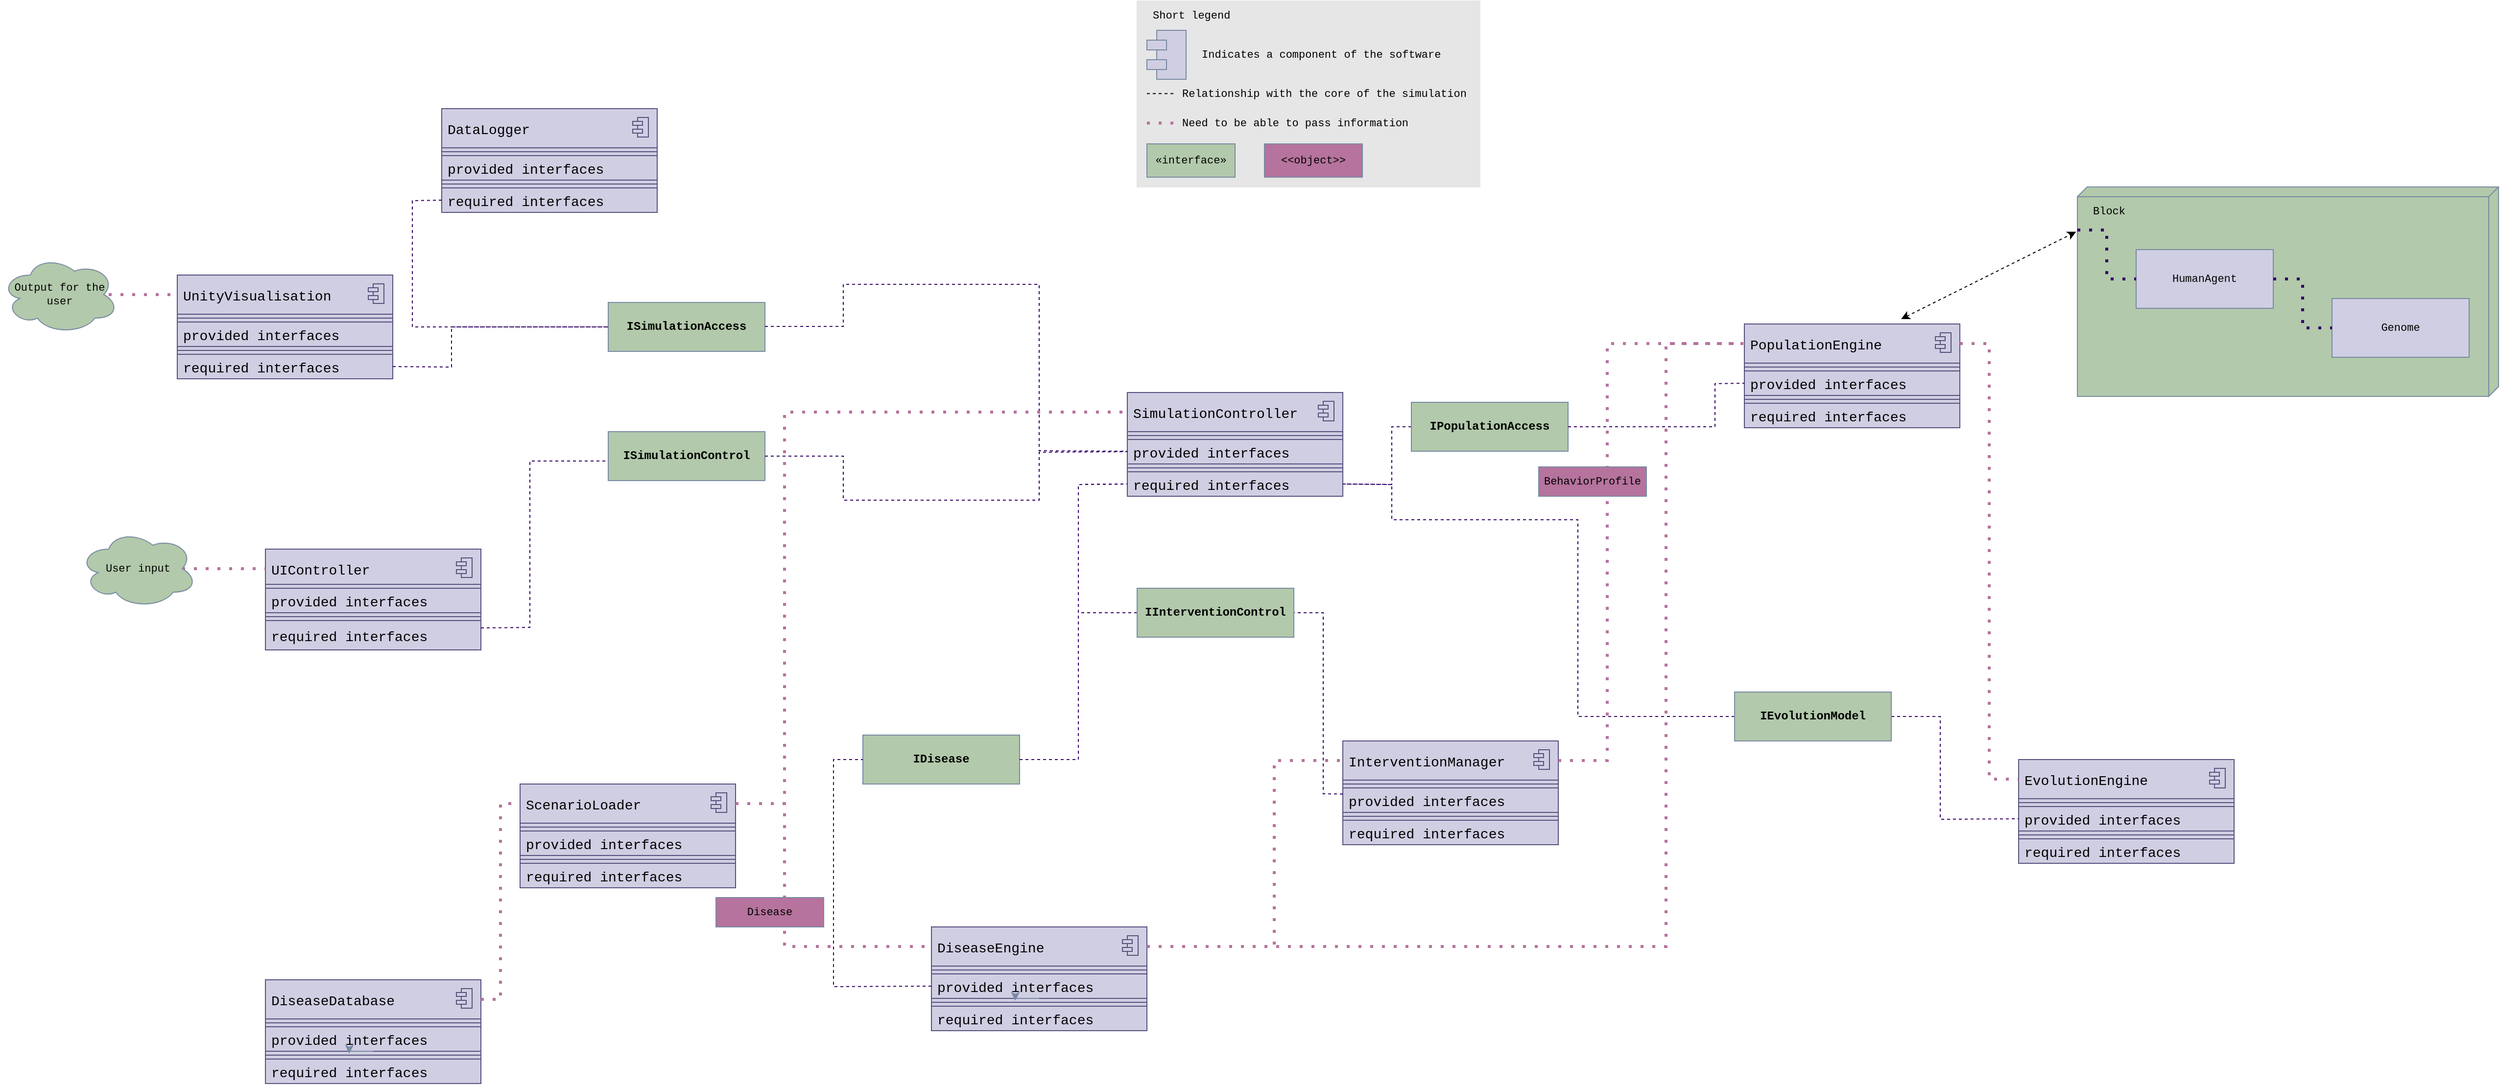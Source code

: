 <mxfile version="26.1.2">
  <diagram name="Page-1" id="GoLNNhoR9JQIdwmi2k9M">
    <mxGraphModel dx="3082" dy="2092" grid="1" gridSize="10" guides="1" tooltips="1" connect="1" arrows="1" fold="1" page="1" pageScale="1" pageWidth="1100" pageHeight="850" background="#FFFFFF" math="0" shadow="0">
      <root>
        <mxCell id="0" />
        <mxCell id="1" parent="0" />
        <mxCell id="596ySrerEDE0G81WWoC6-1" value="" style="fontStyle=1;align=left;verticalAlign=middle;childLayout=stackLayout;horizontal=1;horizontalStack=0;resizeParent=1;resizeParentMax=0;resizeLast=0;marginBottom=0;strokeColor=#56517e;fillColor=#D0CEE2;labelBackgroundColor=none;fontFamily=Courier New;fontSize=14;labelBorderColor=none;textShadow=0;shadow=0;resizeWidth=1;resizeHeight=1;fontColor=#000000;" vertex="1" parent="1">
          <mxGeometry x="-310" y="596" width="220" height="106" as="geometry" />
        </mxCell>
        <mxCell id="596ySrerEDE0G81WWoC6-2" value="DiseaseEngine" style="align=left;spacingLeft=4;verticalAlign=middle;strokeColor=#56517e;fillColor=#D0CEE2;labelBackgroundColor=none;fontFamily=Courier New;fontSize=14;labelBorderColor=none;textShadow=0;shadow=0;resizeWidth=1;resizeHeight=1;fontColor=#000000;" vertex="1" parent="596ySrerEDE0G81WWoC6-1">
          <mxGeometry width="220" height="40" as="geometry" />
        </mxCell>
        <mxCell id="596ySrerEDE0G81WWoC6-3" value="" style="shape=module;jettyWidth=10;jettyHeight=4;strokeColor=#56517e;fillColor=#D0CEE2;labelBackgroundColor=none;fontFamily=Courier New;fontSize=14;verticalAlign=middle;align=left;labelBorderColor=none;textShadow=0;shadow=0;resizeWidth=1;resizeHeight=1;fontColor=#000000;" vertex="1" parent="596ySrerEDE0G81WWoC6-2">
          <mxGeometry x="1" width="16" height="20" relative="1" as="geometry">
            <mxPoint x="-25" y="9" as="offset" />
          </mxGeometry>
        </mxCell>
        <mxCell id="596ySrerEDE0G81WWoC6-4" value="" style="line;strokeWidth=1;fillColor=#D0CEE2;align=left;verticalAlign=middle;spacingTop=-1;spacingLeft=3;spacingRight=3;rotatable=0;labelPosition=right;points=[];portConstraint=eastwest;strokeColor=#56517e;labelBackgroundColor=none;fontFamily=Courier New;fontSize=14;labelBorderColor=none;textShadow=0;shadow=0;resizeWidth=1;resizeHeight=1;fontColor=#000000;" vertex="1" parent="596ySrerEDE0G81WWoC6-1">
          <mxGeometry y="40" width="220" height="8" as="geometry" />
        </mxCell>
        <mxCell id="596ySrerEDE0G81WWoC6-5" value="provided interfaces" style="align=left;spacingLeft=4;verticalAlign=middle;strokeColor=#56517e;fillColor=#D0CEE2;labelBackgroundColor=none;fontFamily=Courier New;fontSize=14;labelBorderColor=none;textShadow=0;shadow=0;resizeWidth=1;resizeHeight=1;fontColor=#000000;" vertex="1" parent="596ySrerEDE0G81WWoC6-1">
          <mxGeometry y="48" width="220" height="25" as="geometry" />
        </mxCell>
        <mxCell id="596ySrerEDE0G81WWoC6-7" value="" style="line;strokeWidth=1;fillColor=#D0CEE2;align=left;verticalAlign=middle;spacingTop=-1;spacingLeft=3;spacingRight=3;rotatable=0;labelPosition=right;points=[];portConstraint=eastwest;strokeColor=#56517e;labelBackgroundColor=none;fontFamily=Courier New;fontSize=14;labelBorderColor=none;textShadow=0;shadow=0;resizeWidth=1;resizeHeight=1;fontColor=#000000;" vertex="1" parent="596ySrerEDE0G81WWoC6-1">
          <mxGeometry y="73" width="220" height="8" as="geometry" />
        </mxCell>
        <mxCell id="596ySrerEDE0G81WWoC6-8" value="required interfaces" style="align=left;spacingLeft=4;verticalAlign=middle;strokeColor=#56517e;fillColor=#D0CEE2;labelBackgroundColor=none;fontFamily=Courier New;fontSize=14;labelBorderColor=none;textShadow=0;shadow=0;resizeWidth=1;resizeHeight=1;fontColor=#000000;" vertex="1" parent="596ySrerEDE0G81WWoC6-1">
          <mxGeometry y="81" width="220" height="25" as="geometry" />
        </mxCell>
        <mxCell id="596ySrerEDE0G81WWoC6-79" style="edgeStyle=orthogonalEdgeStyle;rounded=0;orthogonalLoop=1;jettySize=auto;html=1;exitX=0.5;exitY=1;exitDx=0;exitDy=0;entryX=0.389;entryY=1.096;entryDx=0;entryDy=0;entryPerimeter=0;strokeColor=#788AA3;fontColor=#000000;fillColor=#B2C9AB;fontFamily=Courier New;labelBackgroundColor=none;" edge="1" parent="596ySrerEDE0G81WWoC6-1" source="596ySrerEDE0G81WWoC6-5" target="596ySrerEDE0G81WWoC6-5">
          <mxGeometry relative="1" as="geometry" />
        </mxCell>
        <mxCell id="596ySrerEDE0G81WWoC6-10" value="" style="fontStyle=1;align=left;verticalAlign=middle;childLayout=stackLayout;horizontal=1;horizontalStack=0;resizeParent=1;resizeParentMax=0;resizeLast=0;marginBottom=0;strokeColor=#56517e;fillColor=#D0CEE2;labelBackgroundColor=none;fontFamily=Courier New;fontSize=14;labelBorderColor=none;textShadow=0;shadow=0;resizeWidth=1;resizeHeight=1;fontColor=#000000;" vertex="1" parent="1">
          <mxGeometry x="110" y="406" width="220" height="106" as="geometry" />
        </mxCell>
        <mxCell id="596ySrerEDE0G81WWoC6-11" value="InterventionManager" style="align=left;spacingLeft=4;verticalAlign=middle;strokeColor=#56517e;fillColor=#D0CEE2;labelBackgroundColor=none;fontFamily=Courier New;fontSize=14;labelBorderColor=none;textShadow=0;shadow=0;resizeWidth=1;resizeHeight=1;fontColor=#000000;" vertex="1" parent="596ySrerEDE0G81WWoC6-10">
          <mxGeometry width="220" height="40" as="geometry" />
        </mxCell>
        <mxCell id="596ySrerEDE0G81WWoC6-12" value="" style="shape=module;jettyWidth=10;jettyHeight=4;strokeColor=#56517e;fillColor=#D0CEE2;labelBackgroundColor=none;fontFamily=Courier New;fontSize=14;verticalAlign=middle;align=left;labelBorderColor=none;textShadow=0;shadow=0;resizeWidth=1;resizeHeight=1;fontColor=#000000;" vertex="1" parent="596ySrerEDE0G81WWoC6-11">
          <mxGeometry x="1" width="16" height="20" relative="1" as="geometry">
            <mxPoint x="-25" y="9" as="offset" />
          </mxGeometry>
        </mxCell>
        <mxCell id="596ySrerEDE0G81WWoC6-13" value="" style="line;strokeWidth=1;fillColor=#D0CEE2;align=left;verticalAlign=middle;spacingTop=-1;spacingLeft=3;spacingRight=3;rotatable=0;labelPosition=right;points=[];portConstraint=eastwest;strokeColor=#56517e;labelBackgroundColor=none;fontFamily=Courier New;fontSize=14;labelBorderColor=none;textShadow=0;shadow=0;resizeWidth=1;resizeHeight=1;fontColor=#000000;" vertex="1" parent="596ySrerEDE0G81WWoC6-10">
          <mxGeometry y="40" width="220" height="8" as="geometry" />
        </mxCell>
        <mxCell id="596ySrerEDE0G81WWoC6-14" value="provided interfaces" style="align=left;spacingLeft=4;verticalAlign=middle;strokeColor=#56517e;fillColor=#D0CEE2;labelBackgroundColor=none;fontFamily=Courier New;fontSize=14;labelBorderColor=none;textShadow=0;shadow=0;resizeWidth=1;resizeHeight=1;fontColor=#000000;" vertex="1" parent="596ySrerEDE0G81WWoC6-10">
          <mxGeometry y="48" width="220" height="25" as="geometry" />
        </mxCell>
        <mxCell id="596ySrerEDE0G81WWoC6-16" value="" style="line;strokeWidth=1;fillColor=#D0CEE2;align=left;verticalAlign=middle;spacingTop=-1;spacingLeft=3;spacingRight=3;rotatable=0;labelPosition=right;points=[];portConstraint=eastwest;strokeColor=#56517e;labelBackgroundColor=none;fontFamily=Courier New;fontSize=14;labelBorderColor=none;textShadow=0;shadow=0;resizeWidth=1;resizeHeight=1;fontColor=#000000;" vertex="1" parent="596ySrerEDE0G81WWoC6-10">
          <mxGeometry y="73" width="220" height="8" as="geometry" />
        </mxCell>
        <mxCell id="596ySrerEDE0G81WWoC6-17" value="required interfaces" style="align=left;spacingLeft=4;verticalAlign=middle;strokeColor=#56517e;fillColor=#D0CEE2;labelBackgroundColor=none;fontFamily=Courier New;fontSize=14;labelBorderColor=none;textShadow=0;shadow=0;resizeWidth=1;resizeHeight=1;fontColor=#000000;" vertex="1" parent="596ySrerEDE0G81WWoC6-10">
          <mxGeometry y="81" width="220" height="25" as="geometry" />
        </mxCell>
        <mxCell id="596ySrerEDE0G81WWoC6-19" value="" style="fontStyle=1;align=left;verticalAlign=middle;childLayout=stackLayout;horizontal=1;horizontalStack=0;resizeParent=1;resizeParentMax=0;resizeLast=0;marginBottom=0;strokeColor=#56517e;fillColor=#D0CEE2;labelBackgroundColor=none;fontFamily=Courier New;fontSize=14;labelBorderColor=none;textShadow=0;shadow=0;fontColor=#000000;" vertex="1" parent="1">
          <mxGeometry x="-1080" y="-70" width="220" height="106" as="geometry" />
        </mxCell>
        <mxCell id="596ySrerEDE0G81WWoC6-20" value="UnityVisualisation" style="align=left;spacingLeft=4;verticalAlign=middle;strokeColor=#56517e;fillColor=#D0CEE2;labelBackgroundColor=none;fontFamily=Courier New;fontSize=14;labelBorderColor=none;textShadow=0;shadow=0;resizeWidth=1;resizeHeight=1;fontColor=#000000;" vertex="1" parent="596ySrerEDE0G81WWoC6-19">
          <mxGeometry width="220" height="40" as="geometry" />
        </mxCell>
        <mxCell id="596ySrerEDE0G81WWoC6-21" value="" style="shape=module;jettyWidth=10;jettyHeight=4;strokeColor=#56517e;fillColor=#D0CEE2;labelBackgroundColor=none;fontFamily=Courier New;fontSize=14;verticalAlign=middle;align=left;labelBorderColor=none;textShadow=0;shadow=0;resizeWidth=1;resizeHeight=1;fontColor=#000000;" vertex="1" parent="596ySrerEDE0G81WWoC6-20">
          <mxGeometry x="1" width="16" height="20" relative="1" as="geometry">
            <mxPoint x="-25" y="9" as="offset" />
          </mxGeometry>
        </mxCell>
        <mxCell id="596ySrerEDE0G81WWoC6-22" value="" style="line;strokeWidth=1;fillColor=#D0CEE2;align=left;verticalAlign=middle;spacingTop=-1;spacingLeft=3;spacingRight=3;rotatable=0;labelPosition=right;points=[];portConstraint=eastwest;strokeColor=#56517e;labelBackgroundColor=none;fontFamily=Courier New;fontSize=14;labelBorderColor=none;textShadow=0;shadow=0;resizeWidth=1;resizeHeight=1;fontColor=#000000;" vertex="1" parent="596ySrerEDE0G81WWoC6-19">
          <mxGeometry y="40" width="220" height="8" as="geometry" />
        </mxCell>
        <mxCell id="596ySrerEDE0G81WWoC6-23" value="provided interfaces" style="align=left;spacingLeft=4;verticalAlign=middle;strokeColor=#56517e;fillColor=#D0CEE2;labelBackgroundColor=none;fontFamily=Courier New;fontSize=14;labelBorderColor=none;textShadow=0;shadow=0;resizeWidth=1;resizeHeight=1;fontColor=#000000;" vertex="1" parent="596ySrerEDE0G81WWoC6-19">
          <mxGeometry y="48" width="220" height="25" as="geometry" />
        </mxCell>
        <mxCell id="596ySrerEDE0G81WWoC6-25" value="" style="line;strokeWidth=1;fillColor=#D0CEE2;align=left;verticalAlign=middle;spacingTop=-1;spacingLeft=3;spacingRight=3;rotatable=0;labelPosition=right;points=[];portConstraint=eastwest;strokeColor=#56517e;labelBackgroundColor=none;fontFamily=Courier New;fontSize=14;labelBorderColor=none;textShadow=0;shadow=0;resizeWidth=1;resizeHeight=1;fontColor=#000000;" vertex="1" parent="596ySrerEDE0G81WWoC6-19">
          <mxGeometry y="73" width="220" height="8" as="geometry" />
        </mxCell>
        <mxCell id="596ySrerEDE0G81WWoC6-26" value="required interfaces" style="align=left;spacingLeft=4;verticalAlign=middle;strokeColor=#56517e;fillColor=#D0CEE2;labelBackgroundColor=none;fontFamily=Courier New;fontSize=14;labelBorderColor=none;textShadow=0;shadow=0;resizeWidth=1;resizeHeight=1;fontColor=#000000;" vertex="1" parent="596ySrerEDE0G81WWoC6-19">
          <mxGeometry y="81" width="220" height="25" as="geometry" />
        </mxCell>
        <mxCell id="596ySrerEDE0G81WWoC6-28" value="" style="fontStyle=5;align=left;verticalAlign=middle;childLayout=stackLayout;horizontal=1;horizontalStack=0;resizeParent=1;resizeParentMax=0;resizeLast=0;marginBottom=0;strokeColor=#56517e;fillColor=#D0CEE2;labelBackgroundColor=none;fontFamily=Courier New;fontSize=14;labelBorderColor=none;textShadow=0;shadow=0;resizeWidth=1;resizeHeight=1;fontColor=#000000;" vertex="1" parent="1">
          <mxGeometry x="-730" y="450" width="220" height="106" as="geometry" />
        </mxCell>
        <mxCell id="596ySrerEDE0G81WWoC6-29" value="ScenarioLoader" style="align=left;spacingLeft=4;verticalAlign=middle;strokeColor=#56517e;fillColor=#D0CEE2;labelBackgroundColor=none;fontFamily=Courier New;fontSize=14;labelBorderColor=none;textShadow=0;shadow=0;resizeWidth=1;resizeHeight=1;fontColor=#000000;" vertex="1" parent="596ySrerEDE0G81WWoC6-28">
          <mxGeometry width="220" height="40" as="geometry" />
        </mxCell>
        <mxCell id="596ySrerEDE0G81WWoC6-30" value="" style="shape=module;jettyWidth=10;jettyHeight=4;strokeColor=#56517e;fillColor=#D0CEE2;labelBackgroundColor=none;fontFamily=Courier New;fontSize=14;verticalAlign=middle;align=left;labelBorderColor=none;textShadow=0;shadow=0;resizeWidth=1;resizeHeight=1;fontColor=#000000;" vertex="1" parent="596ySrerEDE0G81WWoC6-29">
          <mxGeometry x="1" width="16" height="20" relative="1" as="geometry">
            <mxPoint x="-25" y="9" as="offset" />
          </mxGeometry>
        </mxCell>
        <mxCell id="596ySrerEDE0G81WWoC6-31" value="" style="line;strokeWidth=1;fillColor=#D0CEE2;align=left;verticalAlign=middle;spacingTop=-1;spacingLeft=3;spacingRight=3;rotatable=0;labelPosition=right;points=[];portConstraint=eastwest;strokeColor=#56517e;labelBackgroundColor=none;fontFamily=Courier New;fontSize=14;labelBorderColor=none;textShadow=0;shadow=0;resizeWidth=1;resizeHeight=1;fontColor=#000000;" vertex="1" parent="596ySrerEDE0G81WWoC6-28">
          <mxGeometry y="40" width="220" height="8" as="geometry" />
        </mxCell>
        <mxCell id="596ySrerEDE0G81WWoC6-32" value="provided interfaces" style="align=left;spacingLeft=4;verticalAlign=middle;strokeColor=#56517e;fillColor=#D0CEE2;labelBackgroundColor=none;fontFamily=Courier New;fontSize=14;labelBorderColor=none;textShadow=0;shadow=0;resizeWidth=1;resizeHeight=1;fontColor=#000000;" vertex="1" parent="596ySrerEDE0G81WWoC6-28">
          <mxGeometry y="48" width="220" height="25" as="geometry" />
        </mxCell>
        <mxCell id="596ySrerEDE0G81WWoC6-34" value="" style="line;strokeWidth=1;fillColor=#D0CEE2;align=left;verticalAlign=middle;spacingTop=-1;spacingLeft=3;spacingRight=3;rotatable=0;labelPosition=right;points=[];portConstraint=eastwest;strokeColor=#56517e;labelBackgroundColor=none;fontFamily=Courier New;fontSize=14;labelBorderColor=none;textShadow=0;shadow=0;resizeWidth=1;resizeHeight=1;fontColor=#000000;" vertex="1" parent="596ySrerEDE0G81WWoC6-28">
          <mxGeometry y="73" width="220" height="8" as="geometry" />
        </mxCell>
        <mxCell id="596ySrerEDE0G81WWoC6-35" value="required interfaces" style="align=left;spacingLeft=4;verticalAlign=middle;strokeColor=#56517e;fillColor=#D0CEE2;labelBackgroundColor=none;fontFamily=Courier New;fontSize=14;labelBorderColor=none;textShadow=0;shadow=0;resizeWidth=1;resizeHeight=1;fontColor=#000000;" vertex="1" parent="596ySrerEDE0G81WWoC6-28">
          <mxGeometry y="81" width="220" height="25" as="geometry" />
        </mxCell>
        <mxCell id="596ySrerEDE0G81WWoC6-37" value="" style="fontStyle=1;align=left;verticalAlign=middle;childLayout=stackLayout;horizontal=1;horizontalStack=0;resizeParent=1;resizeParentMax=0;resizeLast=0;marginBottom=0;strokeColor=#56517e;fillColor=#D0CEE2;labelBackgroundColor=none;fontFamily=Courier New;fontSize=14;labelBorderColor=none;textShadow=0;shadow=0;resizeWidth=1;resizeHeight=1;fontColor=#000000;" vertex="1" parent="1">
          <mxGeometry x="-810" y="-240" width="220" height="106" as="geometry" />
        </mxCell>
        <mxCell id="596ySrerEDE0G81WWoC6-38" value="DataLogger" style="align=left;spacingLeft=4;verticalAlign=middle;strokeColor=#56517e;fillColor=#D0CEE2;labelBackgroundColor=none;fontFamily=Courier New;fontSize=14;labelBorderColor=none;textShadow=0;shadow=0;resizeWidth=1;resizeHeight=1;fontColor=#000000;" vertex="1" parent="596ySrerEDE0G81WWoC6-37">
          <mxGeometry width="220" height="40" as="geometry" />
        </mxCell>
        <mxCell id="596ySrerEDE0G81WWoC6-39" value="" style="shape=module;jettyWidth=10;jettyHeight=4;strokeColor=#56517e;fillColor=#D0CEE2;labelBackgroundColor=none;fontFamily=Courier New;fontSize=14;verticalAlign=middle;align=left;labelBorderColor=none;textShadow=0;shadow=0;resizeWidth=1;resizeHeight=1;fontColor=#000000;" vertex="1" parent="596ySrerEDE0G81WWoC6-38">
          <mxGeometry x="1" width="16" height="20" relative="1" as="geometry">
            <mxPoint x="-25" y="9" as="offset" />
          </mxGeometry>
        </mxCell>
        <mxCell id="596ySrerEDE0G81WWoC6-40" value="" style="line;strokeWidth=1;fillColor=#D0CEE2;align=left;verticalAlign=middle;spacingTop=-1;spacingLeft=3;spacingRight=3;rotatable=0;labelPosition=right;points=[];portConstraint=eastwest;strokeColor=#56517e;labelBackgroundColor=none;fontFamily=Courier New;fontSize=14;labelBorderColor=none;textShadow=0;shadow=0;resizeWidth=1;resizeHeight=1;fontColor=#000000;" vertex="1" parent="596ySrerEDE0G81WWoC6-37">
          <mxGeometry y="40" width="220" height="8" as="geometry" />
        </mxCell>
        <mxCell id="596ySrerEDE0G81WWoC6-41" value="provided interfaces" style="align=left;spacingLeft=4;verticalAlign=middle;strokeColor=#56517e;fillColor=#D0CEE2;labelBackgroundColor=none;fontFamily=Courier New;fontSize=14;labelBorderColor=none;textShadow=0;shadow=0;resizeWidth=1;resizeHeight=1;fontColor=#000000;" vertex="1" parent="596ySrerEDE0G81WWoC6-37">
          <mxGeometry y="48" width="220" height="25" as="geometry" />
        </mxCell>
        <mxCell id="596ySrerEDE0G81WWoC6-43" value="" style="line;strokeWidth=1;fillColor=#D0CEE2;align=left;verticalAlign=middle;spacingTop=-1;spacingLeft=3;spacingRight=3;rotatable=0;labelPosition=right;points=[];portConstraint=eastwest;strokeColor=#56517e;labelBackgroundColor=none;fontFamily=Courier New;fontSize=14;labelBorderColor=none;textShadow=0;shadow=0;resizeWidth=1;resizeHeight=1;fontColor=#000000;" vertex="1" parent="596ySrerEDE0G81WWoC6-37">
          <mxGeometry y="73" width="220" height="8" as="geometry" />
        </mxCell>
        <mxCell id="596ySrerEDE0G81WWoC6-44" value="required interfaces" style="align=left;spacingLeft=4;verticalAlign=middle;strokeColor=#56517e;fillColor=#D0CEE2;labelBackgroundColor=none;fontFamily=Courier New;fontSize=14;labelBorderColor=none;textShadow=0;shadow=0;resizeWidth=1;resizeHeight=1;fontColor=#000000;" vertex="1" parent="596ySrerEDE0G81WWoC6-37">
          <mxGeometry y="81" width="220" height="25" as="geometry" />
        </mxCell>
        <mxCell id="596ySrerEDE0G81WWoC6-46" value="" style="fontStyle=1;align=left;verticalAlign=middle;childLayout=stackLayout;horizontal=1;horizontalStack=0;resizeParent=1;resizeParentMax=0;resizeLast=0;marginBottom=0;strokeColor=#56517e;fillColor=#D0CEE2;labelBackgroundColor=none;fontFamily=Courier New;fontSize=14;labelBorderColor=none;textShadow=0;shadow=0;resizeWidth=1;resizeHeight=1;fontColor=#000000;" vertex="1" parent="1">
          <mxGeometry x="520" y="-20" width="220" height="106" as="geometry" />
        </mxCell>
        <mxCell id="596ySrerEDE0G81WWoC6-47" value="PopulationEngine" style="align=left;spacingLeft=4;verticalAlign=middle;strokeColor=#56517e;fillColor=#D0CEE2;labelBackgroundColor=none;fontFamily=Courier New;fontSize=14;labelBorderColor=none;textShadow=0;shadow=0;resizeWidth=1;resizeHeight=1;fontColor=#000000;" vertex="1" parent="596ySrerEDE0G81WWoC6-46">
          <mxGeometry width="220" height="40" as="geometry" />
        </mxCell>
        <mxCell id="596ySrerEDE0G81WWoC6-48" value="" style="shape=module;jettyWidth=10;jettyHeight=4;strokeColor=#56517e;fillColor=#D0CEE2;labelBackgroundColor=none;fontFamily=Courier New;fontSize=14;verticalAlign=middle;align=left;labelBorderColor=none;textShadow=0;shadow=0;resizeWidth=1;resizeHeight=1;fontColor=#000000;" vertex="1" parent="596ySrerEDE0G81WWoC6-47">
          <mxGeometry x="1" width="16" height="20" relative="1" as="geometry">
            <mxPoint x="-25" y="9" as="offset" />
          </mxGeometry>
        </mxCell>
        <mxCell id="596ySrerEDE0G81WWoC6-49" value="" style="line;strokeWidth=1;fillColor=#D0CEE2;align=left;verticalAlign=middle;spacingTop=-1;spacingLeft=3;spacingRight=3;rotatable=0;labelPosition=right;points=[];portConstraint=eastwest;strokeColor=#56517e;labelBackgroundColor=none;fontFamily=Courier New;fontSize=14;labelBorderColor=none;textShadow=0;shadow=0;resizeWidth=1;resizeHeight=1;fontColor=#000000;" vertex="1" parent="596ySrerEDE0G81WWoC6-46">
          <mxGeometry y="40" width="220" height="8" as="geometry" />
        </mxCell>
        <mxCell id="596ySrerEDE0G81WWoC6-50" value="provided interfaces" style="align=left;spacingLeft=4;verticalAlign=middle;strokeColor=#56517e;fillColor=#D0CEE2;labelBackgroundColor=none;fontFamily=Courier New;fontSize=14;labelBorderColor=none;textShadow=0;shadow=0;resizeWidth=1;resizeHeight=1;fontColor=#000000;" vertex="1" parent="596ySrerEDE0G81WWoC6-46">
          <mxGeometry y="48" width="220" height="25" as="geometry" />
        </mxCell>
        <mxCell id="596ySrerEDE0G81WWoC6-52" value="" style="line;strokeWidth=1;fillColor=#D0CEE2;align=left;verticalAlign=middle;spacingTop=-1;spacingLeft=3;spacingRight=3;rotatable=0;labelPosition=right;points=[];portConstraint=eastwest;strokeColor=#56517e;labelBackgroundColor=none;fontFamily=Courier New;fontSize=14;labelBorderColor=none;textShadow=0;shadow=0;resizeWidth=1;resizeHeight=1;fontColor=#000000;" vertex="1" parent="596ySrerEDE0G81WWoC6-46">
          <mxGeometry y="73" width="220" height="8" as="geometry" />
        </mxCell>
        <mxCell id="596ySrerEDE0G81WWoC6-53" value="required interfaces" style="align=left;spacingLeft=4;verticalAlign=middle;strokeColor=#56517e;fillColor=#D0CEE2;labelBackgroundColor=none;fontFamily=Courier New;fontSize=14;labelBorderColor=none;textShadow=0;shadow=0;resizeWidth=1;resizeHeight=1;fontColor=#000000;" vertex="1" parent="596ySrerEDE0G81WWoC6-46">
          <mxGeometry y="81" width="220" height="25" as="geometry" />
        </mxCell>
        <mxCell id="596ySrerEDE0G81WWoC6-55" value="" style="fontStyle=1;align=left;verticalAlign=middle;childLayout=stackLayout;horizontal=1;horizontalStack=0;resizeParent=1;resizeParentMax=0;resizeLast=0;marginBottom=0;strokeColor=#56517e;fillColor=#D0CEE2;labelBackgroundColor=none;fontFamily=Courier New;fontSize=14;labelBorderColor=none;textShadow=0;shadow=0;resizeWidth=1;resizeHeight=1;fontColor=#000000;" vertex="1" parent="1">
          <mxGeometry x="-110" y="50" width="220" height="106" as="geometry" />
        </mxCell>
        <mxCell id="596ySrerEDE0G81WWoC6-56" value="SimulationController" style="align=left;spacingLeft=4;verticalAlign=middle;strokeColor=#56517e;fillColor=#D0CEE2;labelBackgroundColor=none;fontFamily=Courier New;fontSize=14;labelBorderColor=none;textShadow=0;shadow=0;resizeWidth=1;resizeHeight=1;fontColor=#000000;" vertex="1" parent="596ySrerEDE0G81WWoC6-55">
          <mxGeometry width="220" height="40" as="geometry" />
        </mxCell>
        <mxCell id="596ySrerEDE0G81WWoC6-57" value="" style="shape=module;jettyWidth=10;jettyHeight=4;strokeColor=#56517e;fillColor=#D0CEE2;labelBackgroundColor=none;fontFamily=Courier New;fontSize=14;verticalAlign=middle;align=left;labelBorderColor=none;textShadow=0;shadow=0;resizeWidth=1;resizeHeight=1;fontColor=#000000;" vertex="1" parent="596ySrerEDE0G81WWoC6-56">
          <mxGeometry x="1" width="16" height="20" relative="1" as="geometry">
            <mxPoint x="-25" y="9" as="offset" />
          </mxGeometry>
        </mxCell>
        <mxCell id="596ySrerEDE0G81WWoC6-58" value="" style="line;strokeWidth=1;fillColor=#D0CEE2;align=left;verticalAlign=middle;spacingTop=-1;spacingLeft=3;spacingRight=3;rotatable=0;labelPosition=right;points=[];portConstraint=eastwest;strokeColor=#56517e;labelBackgroundColor=none;fontFamily=Courier New;fontSize=14;labelBorderColor=none;textShadow=0;shadow=0;resizeWidth=1;resizeHeight=1;fontColor=#000000;" vertex="1" parent="596ySrerEDE0G81WWoC6-55">
          <mxGeometry y="40" width="220" height="8" as="geometry" />
        </mxCell>
        <mxCell id="596ySrerEDE0G81WWoC6-59" value="provided interfaces" style="align=left;spacingLeft=4;verticalAlign=middle;strokeColor=#56517e;fillColor=#D0CEE2;labelBackgroundColor=none;fontFamily=Courier New;fontSize=14;labelBorderColor=none;textShadow=0;shadow=0;resizeWidth=1;resizeHeight=1;fontColor=#000000;" vertex="1" parent="596ySrerEDE0G81WWoC6-55">
          <mxGeometry y="48" width="220" height="25" as="geometry" />
        </mxCell>
        <mxCell id="596ySrerEDE0G81WWoC6-61" value="" style="line;strokeWidth=1;fillColor=#D0CEE2;align=left;verticalAlign=middle;spacingTop=-1;spacingLeft=3;spacingRight=3;rotatable=0;labelPosition=right;points=[];portConstraint=eastwest;strokeColor=#56517e;labelBackgroundColor=none;fontFamily=Courier New;fontSize=14;labelBorderColor=none;textShadow=0;shadow=0;resizeWidth=1;resizeHeight=1;fontColor=#000000;" vertex="1" parent="596ySrerEDE0G81WWoC6-55">
          <mxGeometry y="73" width="220" height="8" as="geometry" />
        </mxCell>
        <mxCell id="596ySrerEDE0G81WWoC6-62" value="required interfaces" style="align=left;spacingLeft=4;verticalAlign=middle;strokeColor=#56517e;fillColor=#D0CEE2;labelBackgroundColor=none;fontFamily=Courier New;fontSize=14;labelBorderColor=none;textShadow=0;shadow=0;resizeWidth=1;resizeHeight=1;fontColor=#000000;" vertex="1" parent="596ySrerEDE0G81WWoC6-55">
          <mxGeometry y="81" width="220" height="25" as="geometry" />
        </mxCell>
        <mxCell id="596ySrerEDE0G81WWoC6-64" value="" style="fontStyle=1;align=left;verticalAlign=middle;childLayout=stackLayout;horizontal=1;horizontalStack=0;resizeParent=1;resizeParentMax=0;resizeLast=0;marginBottom=0;strokeColor=#56517e;fillColor=#D0CEE2;labelBackgroundColor=none;fontFamily=Courier New;fontSize=14;labelBorderColor=none;textShadow=0;shadow=0;resizeWidth=1;resizeHeight=1;fontColor=#000000;" vertex="1" parent="1">
          <mxGeometry x="-990" y="210" width="220" height="103" as="geometry" />
        </mxCell>
        <mxCell id="596ySrerEDE0G81WWoC6-65" value="UIController" style="align=left;spacingLeft=4;verticalAlign=middle;strokeColor=#56517e;fillColor=#D0CEE2;labelBackgroundColor=none;fontFamily=Courier New;fontSize=14;labelBorderColor=none;textShadow=0;shadow=0;resizeWidth=1;resizeHeight=1;fontColor=#000000;" vertex="1" parent="596ySrerEDE0G81WWoC6-64">
          <mxGeometry width="220" height="40" as="geometry" />
        </mxCell>
        <mxCell id="596ySrerEDE0G81WWoC6-66" value="" style="shape=module;jettyWidth=10;jettyHeight=4;strokeColor=#56517e;fillColor=#D0CEE2;labelBackgroundColor=none;fontFamily=Courier New;fontSize=14;verticalAlign=middle;align=left;labelBorderColor=none;textShadow=0;shadow=0;resizeWidth=1;resizeHeight=1;fontColor=#000000;" vertex="1" parent="596ySrerEDE0G81WWoC6-65">
          <mxGeometry x="1" width="16" height="20" relative="1" as="geometry">
            <mxPoint x="-25" y="9" as="offset" />
          </mxGeometry>
        </mxCell>
        <mxCell id="596ySrerEDE0G81WWoC6-67" value="" style="line;strokeWidth=1;fillColor=#D0CEE2;align=left;verticalAlign=middle;spacingTop=-1;spacingLeft=3;spacingRight=3;rotatable=0;labelPosition=right;points=[];portConstraint=eastwest;strokeColor=#56517e;labelBackgroundColor=none;fontFamily=Courier New;fontSize=14;labelBorderColor=none;textShadow=0;shadow=0;resizeWidth=1;resizeHeight=1;fontColor=#000000;" vertex="1" parent="596ySrerEDE0G81WWoC6-65">
          <mxGeometry y="32" width="220" height="8" as="geometry" />
        </mxCell>
        <mxCell id="596ySrerEDE0G81WWoC6-69" value="provided interfaces" style="align=left;spacingLeft=4;verticalAlign=middle;strokeColor=#56517e;fillColor=#D0CEE2;labelBackgroundColor=none;fontFamily=Courier New;fontSize=14;labelBorderColor=none;textShadow=0;shadow=0;resizeWidth=1;resizeHeight=1;fontColor=#000000;" vertex="1" parent="596ySrerEDE0G81WWoC6-64">
          <mxGeometry y="40" width="220" height="25" as="geometry" />
        </mxCell>
        <mxCell id="596ySrerEDE0G81WWoC6-70" value="" style="line;strokeWidth=1;fillColor=#D0CEE2;align=left;verticalAlign=middle;spacingTop=-1;spacingLeft=3;spacingRight=3;rotatable=0;labelPosition=right;points=[];portConstraint=eastwest;strokeColor=#56517e;labelBackgroundColor=none;fontFamily=Courier New;fontSize=14;labelBorderColor=none;textShadow=0;shadow=0;resizeWidth=1;resizeHeight=1;fontColor=#000000;" vertex="1" parent="596ySrerEDE0G81WWoC6-64">
          <mxGeometry y="65" width="220" height="8" as="geometry" />
        </mxCell>
        <mxCell id="596ySrerEDE0G81WWoC6-72" value="required interfaces" style="align=left;spacingLeft=4;verticalAlign=middle;strokeColor=#56517e;fillColor=#D0CEE2;labelBackgroundColor=none;fontFamily=Courier New;fontSize=14;labelBorderColor=none;textShadow=0;shadow=0;resizeWidth=1;resizeHeight=1;fontColor=#000000;" vertex="1" parent="596ySrerEDE0G81WWoC6-64">
          <mxGeometry y="73" width="220" height="30" as="geometry" />
        </mxCell>
        <mxCell id="596ySrerEDE0G81WWoC6-80" value="" style="fontStyle=1;align=left;verticalAlign=middle;childLayout=stackLayout;horizontal=1;horizontalStack=0;resizeParent=1;resizeParentMax=0;resizeLast=0;marginBottom=0;strokeColor=#56517e;fillColor=#D0CEE2;labelBackgroundColor=none;fontFamily=Courier New;fontSize=14;labelBorderColor=none;textShadow=0;shadow=0;resizeWidth=1;resizeHeight=1;fontColor=#000000;" vertex="1" parent="1">
          <mxGeometry x="800" y="425" width="220" height="106" as="geometry" />
        </mxCell>
        <mxCell id="596ySrerEDE0G81WWoC6-81" value="EvolutionEngine" style="align=left;spacingLeft=4;verticalAlign=middle;strokeColor=#56517e;fillColor=#D0CEE2;labelBackgroundColor=none;fontFamily=Courier New;fontSize=14;labelBorderColor=none;textShadow=0;shadow=0;resizeWidth=1;resizeHeight=1;fontColor=#000000;" vertex="1" parent="596ySrerEDE0G81WWoC6-80">
          <mxGeometry width="220" height="40" as="geometry" />
        </mxCell>
        <mxCell id="596ySrerEDE0G81WWoC6-82" value="" style="shape=module;jettyWidth=10;jettyHeight=4;strokeColor=#56517e;fillColor=#D0CEE2;labelBackgroundColor=none;fontFamily=Courier New;fontSize=14;verticalAlign=middle;align=left;labelBorderColor=none;textShadow=0;shadow=0;resizeWidth=1;resizeHeight=1;fontColor=#000000;" vertex="1" parent="596ySrerEDE0G81WWoC6-81">
          <mxGeometry x="1" width="16" height="20" relative="1" as="geometry">
            <mxPoint x="-25" y="9" as="offset" />
          </mxGeometry>
        </mxCell>
        <mxCell id="596ySrerEDE0G81WWoC6-83" value="" style="line;strokeWidth=1;fillColor=#D0CEE2;align=left;verticalAlign=middle;spacingTop=-1;spacingLeft=3;spacingRight=3;rotatable=0;labelPosition=right;points=[];portConstraint=eastwest;strokeColor=#56517e;labelBackgroundColor=none;fontFamily=Courier New;fontSize=14;labelBorderColor=none;textShadow=0;shadow=0;resizeWidth=1;resizeHeight=1;fontColor=#000000;" vertex="1" parent="596ySrerEDE0G81WWoC6-80">
          <mxGeometry y="40" width="220" height="8" as="geometry" />
        </mxCell>
        <mxCell id="596ySrerEDE0G81WWoC6-84" value="provided interfaces" style="align=left;spacingLeft=4;verticalAlign=middle;strokeColor=#56517e;fillColor=#D0CEE2;labelBackgroundColor=none;fontFamily=Courier New;fontSize=14;labelBorderColor=none;textShadow=0;shadow=0;resizeWidth=1;resizeHeight=1;fontColor=#000000;" vertex="1" parent="596ySrerEDE0G81WWoC6-80">
          <mxGeometry y="48" width="220" height="25" as="geometry" />
        </mxCell>
        <mxCell id="596ySrerEDE0G81WWoC6-85" value="" style="line;strokeWidth=1;fillColor=#D0CEE2;align=left;verticalAlign=middle;spacingTop=-1;spacingLeft=3;spacingRight=3;rotatable=0;labelPosition=right;points=[];portConstraint=eastwest;strokeColor=#56517e;labelBackgroundColor=none;fontFamily=Courier New;fontSize=14;labelBorderColor=none;textShadow=0;shadow=0;resizeWidth=1;resizeHeight=1;fontColor=#000000;" vertex="1" parent="596ySrerEDE0G81WWoC6-80">
          <mxGeometry y="73" width="220" height="8" as="geometry" />
        </mxCell>
        <mxCell id="596ySrerEDE0G81WWoC6-86" value="required interfaces" style="align=left;spacingLeft=4;verticalAlign=middle;strokeColor=#56517e;fillColor=#D0CEE2;labelBackgroundColor=none;fontFamily=Courier New;fontSize=14;labelBorderColor=none;textShadow=0;shadow=0;resizeWidth=1;resizeHeight=1;fontColor=#000000;" vertex="1" parent="596ySrerEDE0G81WWoC6-80">
          <mxGeometry y="81" width="220" height="25" as="geometry" />
        </mxCell>
        <mxCell id="596ySrerEDE0G81WWoC6-87" value="" style="fontStyle=1;align=left;verticalAlign=middle;childLayout=stackLayout;horizontal=1;horizontalStack=0;resizeParent=1;resizeParentMax=0;resizeLast=0;marginBottom=0;strokeColor=#56517e;fillColor=#D0CEE2;labelBackgroundColor=none;fontFamily=Courier New;fontSize=14;labelBorderColor=none;textShadow=0;shadow=0;resizeWidth=1;resizeHeight=1;fontColor=#000000;" vertex="1" parent="1">
          <mxGeometry x="-990" y="650" width="220" height="106" as="geometry" />
        </mxCell>
        <mxCell id="596ySrerEDE0G81WWoC6-88" value="DiseaseDatabase" style="align=left;spacingLeft=4;verticalAlign=middle;strokeColor=#56517e;fillColor=#D0CEE2;labelBackgroundColor=none;fontFamily=Courier New;fontSize=14;labelBorderColor=none;textShadow=0;shadow=0;resizeWidth=1;resizeHeight=1;fontColor=#000000;" vertex="1" parent="596ySrerEDE0G81WWoC6-87">
          <mxGeometry width="220" height="40" as="geometry" />
        </mxCell>
        <mxCell id="596ySrerEDE0G81WWoC6-89" value="" style="shape=module;jettyWidth=10;jettyHeight=4;strokeColor=#56517e;fillColor=#D0CEE2;labelBackgroundColor=none;fontFamily=Courier New;fontSize=14;verticalAlign=middle;align=left;labelBorderColor=none;textShadow=0;shadow=0;resizeWidth=1;resizeHeight=1;fontColor=#000000;" vertex="1" parent="596ySrerEDE0G81WWoC6-88">
          <mxGeometry x="1" width="16" height="20" relative="1" as="geometry">
            <mxPoint x="-25" y="9" as="offset" />
          </mxGeometry>
        </mxCell>
        <mxCell id="596ySrerEDE0G81WWoC6-90" value="" style="line;strokeWidth=1;fillColor=#D0CEE2;align=left;verticalAlign=middle;spacingTop=-1;spacingLeft=3;spacingRight=3;rotatable=0;labelPosition=right;points=[];portConstraint=eastwest;strokeColor=#56517e;labelBackgroundColor=none;fontFamily=Courier New;fontSize=14;labelBorderColor=none;textShadow=0;shadow=0;resizeWidth=1;resizeHeight=1;fontColor=#000000;" vertex="1" parent="596ySrerEDE0G81WWoC6-87">
          <mxGeometry y="40" width="220" height="8" as="geometry" />
        </mxCell>
        <mxCell id="596ySrerEDE0G81WWoC6-91" value="provided interfaces" style="align=left;spacingLeft=4;verticalAlign=middle;strokeColor=#56517e;fillColor=#D0CEE2;labelBackgroundColor=none;fontFamily=Courier New;fontSize=14;labelBorderColor=none;textShadow=0;shadow=0;resizeWidth=1;resizeHeight=1;fontColor=#000000;" vertex="1" parent="596ySrerEDE0G81WWoC6-87">
          <mxGeometry y="48" width="220" height="25" as="geometry" />
        </mxCell>
        <mxCell id="596ySrerEDE0G81WWoC6-92" value="" style="line;strokeWidth=1;fillColor=#D0CEE2;align=left;verticalAlign=middle;spacingTop=-1;spacingLeft=3;spacingRight=3;rotatable=0;labelPosition=right;points=[];portConstraint=eastwest;strokeColor=#56517e;labelBackgroundColor=none;fontFamily=Courier New;fontSize=14;labelBorderColor=none;textShadow=0;shadow=0;resizeWidth=1;resizeHeight=1;fontColor=#000000;" vertex="1" parent="596ySrerEDE0G81WWoC6-87">
          <mxGeometry y="73" width="220" height="8" as="geometry" />
        </mxCell>
        <mxCell id="596ySrerEDE0G81WWoC6-93" value="required interfaces" style="align=left;spacingLeft=4;verticalAlign=middle;strokeColor=#56517e;fillColor=#D0CEE2;labelBackgroundColor=none;fontFamily=Courier New;fontSize=14;labelBorderColor=none;textShadow=0;shadow=0;resizeWidth=1;resizeHeight=1;fontColor=#000000;" vertex="1" parent="596ySrerEDE0G81WWoC6-87">
          <mxGeometry y="81" width="220" height="25" as="geometry" />
        </mxCell>
        <mxCell id="596ySrerEDE0G81WWoC6-94" style="edgeStyle=orthogonalEdgeStyle;rounded=0;orthogonalLoop=1;jettySize=auto;html=1;exitX=0.5;exitY=1;exitDx=0;exitDy=0;entryX=0.389;entryY=1.096;entryDx=0;entryDy=0;entryPerimeter=0;strokeColor=#788AA3;fontColor=#000000;fillColor=#B2C9AB;fontFamily=Courier New;labelBackgroundColor=none;" edge="1" parent="596ySrerEDE0G81WWoC6-87" source="596ySrerEDE0G81WWoC6-91" target="596ySrerEDE0G81WWoC6-91">
          <mxGeometry relative="1" as="geometry" />
        </mxCell>
        <mxCell id="596ySrerEDE0G81WWoC6-95" value="&lt;b&gt;ISimulationControl&lt;/b&gt;" style="html=1;whiteSpace=wrap;strokeColor=#788AA3;fontColor=#000000;fillColor=#B2C9AB;fontFamily=Courier New;labelBackgroundColor=none;" vertex="1" parent="1">
          <mxGeometry x="-640" y="90" width="160" height="50" as="geometry" />
        </mxCell>
        <mxCell id="596ySrerEDE0G81WWoC6-97" value="" style="endArrow=none;dashed=1;html=1;rounded=0;strokeColor=#330066;fontColor=#000000;fillColor=#B2C9AB;exitX=1;exitY=0.5;exitDx=0;exitDy=0;entryX=0;entryY=0.5;entryDx=0;entryDy=0;fontFamily=Courier New;labelBackgroundColor=none;" edge="1" parent="1" source="596ySrerEDE0G81WWoC6-95" target="596ySrerEDE0G81WWoC6-59">
          <mxGeometry width="50" height="50" relative="1" as="geometry">
            <mxPoint x="-480" y="248" as="sourcePoint" />
            <mxPoint x="-170" y="85" as="targetPoint" />
            <Array as="points">
              <mxPoint x="-400" y="115" />
              <mxPoint x="-400" y="160" />
              <mxPoint x="-200" y="160" />
              <mxPoint x="-200" y="111" />
            </Array>
          </mxGeometry>
        </mxCell>
        <mxCell id="596ySrerEDE0G81WWoC6-100" value="" style="endArrow=none;dashed=1;html=1;rounded=0;strokeColor=#330066;fontColor=#000000;fillColor=#B2C9AB;exitX=1;exitY=0.25;exitDx=0;exitDy=0;entryX=0;entryY=0.6;entryDx=0;entryDy=0;entryPerimeter=0;fontFamily=Courier New;labelBackgroundColor=none;" edge="1" parent="1" source="596ySrerEDE0G81WWoC6-72" target="596ySrerEDE0G81WWoC6-95">
          <mxGeometry width="50" height="50" relative="1" as="geometry">
            <mxPoint x="-745" y="275" as="sourcePoint" />
            <mxPoint x="-375" y="271" as="targetPoint" />
            <Array as="points">
              <mxPoint x="-720" y="290" />
              <mxPoint x="-720" y="120" />
            </Array>
          </mxGeometry>
        </mxCell>
        <mxCell id="596ySrerEDE0G81WWoC6-101" value="&lt;b&gt;ISimulationAccess&lt;/b&gt;" style="html=1;whiteSpace=wrap;strokeColor=#788AA3;fontColor=#000000;fillColor=#B2C9AB;fontFamily=Courier New;labelBackgroundColor=none;" vertex="1" parent="1">
          <mxGeometry x="-640" y="-42" width="160" height="50" as="geometry" />
        </mxCell>
        <mxCell id="596ySrerEDE0G81WWoC6-105" value="" style="endArrow=none;dashed=1;html=1;rounded=0;strokeColor=#330066;fontColor=#000000;fillColor=#B2C9AB;exitX=1;exitY=0.5;exitDx=0;exitDy=0;entryX=0;entryY=0.5;entryDx=0;entryDy=0;fontFamily=Courier New;labelBackgroundColor=none;" edge="1" parent="1">
          <mxGeometry width="50" height="50" relative="1" as="geometry">
            <mxPoint x="-480" y="-17.5" as="sourcePoint" />
            <mxPoint x="-110" y="110.0" as="targetPoint" />
            <Array as="points">
              <mxPoint x="-400" y="-17.5" />
              <mxPoint x="-400" y="-60.5" />
              <mxPoint x="-200" y="-60.5" />
              <mxPoint x="-200" y="109.5" />
            </Array>
          </mxGeometry>
        </mxCell>
        <mxCell id="596ySrerEDE0G81WWoC6-106" value="" style="endArrow=none;dashed=1;html=1;rounded=0;strokeColor=#330066;align=center;verticalAlign=middle;fontFamily=Courier New;fontSize=11;fontColor=#000000;labelBackgroundColor=none;entryX=0;entryY=0.5;entryDx=0;entryDy=0;exitX=1;exitY=0.5;exitDx=0;exitDy=0;" edge="1" parent="1" source="596ySrerEDE0G81WWoC6-26" target="596ySrerEDE0G81WWoC6-101">
          <mxGeometry width="50" height="50" relative="1" as="geometry">
            <mxPoint x="-690" y="36" as="sourcePoint" />
            <mxPoint x="-640" y="-14" as="targetPoint" />
            <Array as="points">
              <mxPoint x="-800" y="24" />
              <mxPoint x="-800" y="-17" />
            </Array>
          </mxGeometry>
        </mxCell>
        <mxCell id="596ySrerEDE0G81WWoC6-107" value="" style="endArrow=none;dashed=1;html=1;rounded=0;strokeColor=#330066;align=center;verticalAlign=middle;fontFamily=Courier New;fontSize=11;fontColor=#000000;labelBackgroundColor=none;entryX=0;entryY=0.5;entryDx=0;entryDy=0;exitX=0;exitY=0.5;exitDx=0;exitDy=0;" edge="1" parent="1" source="596ySrerEDE0G81WWoC6-44" target="596ySrerEDE0G81WWoC6-101">
          <mxGeometry width="50" height="50" relative="1" as="geometry">
            <mxPoint x="-860" y="3.5" as="sourcePoint" />
            <mxPoint x="-640" y="-37.5" as="targetPoint" />
            <Array as="points">
              <mxPoint x="-840" y="-146" />
              <mxPoint x="-840" y="-17" />
              <mxPoint x="-800" y="-17" />
            </Array>
          </mxGeometry>
        </mxCell>
        <mxCell id="596ySrerEDE0G81WWoC6-108" value="&lt;b&gt;IDisease&lt;/b&gt;" style="html=1;whiteSpace=wrap;strokeColor=#788AA3;fontColor=#000000;fillColor=#B2C9AB;fontFamily=Courier New;labelBackgroundColor=none;" vertex="1" parent="1">
          <mxGeometry x="-380" y="400" width="160" height="50" as="geometry" />
        </mxCell>
        <mxCell id="596ySrerEDE0G81WWoC6-109" value="" style="endArrow=none;dashed=1;html=1;rounded=0;strokeColor=#330066;align=center;verticalAlign=middle;fontFamily=Courier New;fontSize=11;fontColor=#000000;labelBackgroundColor=none;entryX=0;entryY=0.5;entryDx=0;entryDy=0;exitX=1;exitY=0.5;exitDx=0;exitDy=0;" edge="1" parent="1" source="596ySrerEDE0G81WWoC6-108" target="596ySrerEDE0G81WWoC6-62">
          <mxGeometry width="50" height="50" relative="1" as="geometry">
            <mxPoint x="-190" y="378" as="sourcePoint" />
            <mxPoint x="-140" y="328" as="targetPoint" />
            <Array as="points">
              <mxPoint x="-160" y="425" />
              <mxPoint x="-160" y="144" />
            </Array>
          </mxGeometry>
        </mxCell>
        <mxCell id="596ySrerEDE0G81WWoC6-110" value="" style="endArrow=none;dashed=1;html=1;rounded=0;strokeColor=#330066;align=center;verticalAlign=middle;fontFamily=Courier New;fontSize=11;fontColor=#000000;labelBackgroundColor=none;exitX=1;exitY=0.5;exitDx=0;exitDy=0;entryX=0;entryY=0.5;entryDx=0;entryDy=0;" edge="1" parent="1" source="596ySrerEDE0G81WWoC6-62" target="596ySrerEDE0G81WWoC6-113">
          <mxGeometry width="50" height="50" relative="1" as="geometry">
            <mxPoint x="130" y="156" as="sourcePoint" />
            <mxPoint x="180" y="106" as="targetPoint" />
            <Array as="points">
              <mxPoint x="160" y="144" />
              <mxPoint x="160" y="85" />
            </Array>
          </mxGeometry>
        </mxCell>
        <mxCell id="596ySrerEDE0G81WWoC6-111" value="" style="endArrow=none;dashed=1;html=1;rounded=0;strokeColor=#330066;align=center;verticalAlign=middle;fontFamily=Courier New;fontSize=11;fontColor=#000000;labelBackgroundColor=none;entryX=1;entryY=0.5;entryDx=0;entryDy=0;exitX=0;exitY=0.5;exitDx=0;exitDy=0;" edge="1" parent="1" source="596ySrerEDE0G81WWoC6-117" target="596ySrerEDE0G81WWoC6-62">
          <mxGeometry width="50" height="50" relative="1" as="geometry">
            <mxPoint x="210" y="286.5" as="sourcePoint" />
            <mxPoint x="260" y="236.5" as="targetPoint" />
            <Array as="points">
              <mxPoint x="350" y="381" />
              <mxPoint x="350" y="180" />
              <mxPoint x="160" y="180" />
              <mxPoint x="160" y="144" />
            </Array>
          </mxGeometry>
        </mxCell>
        <mxCell id="596ySrerEDE0G81WWoC6-112" value="" style="endArrow=none;dashed=1;html=1;rounded=0;strokeColor=#330066;align=center;verticalAlign=middle;fontFamily=Courier New;fontSize=11;fontColor=#000000;labelBackgroundColor=none;entryX=0;entryY=0.5;entryDx=0;entryDy=0;exitX=0;exitY=0.5;exitDx=0;exitDy=0;" edge="1" parent="1" source="596ySrerEDE0G81WWoC6-5" target="596ySrerEDE0G81WWoC6-108">
          <mxGeometry width="50" height="50" relative="1" as="geometry">
            <mxPoint x="-430" y="560" as="sourcePoint" />
            <mxPoint x="-380" y="510" as="targetPoint" />
            <Array as="points">
              <mxPoint x="-410" y="657" />
              <mxPoint x="-410" y="425" />
            </Array>
          </mxGeometry>
        </mxCell>
        <mxCell id="596ySrerEDE0G81WWoC6-113" value="&lt;b&gt;IPopulationAccess&lt;/b&gt;" style="html=1;whiteSpace=wrap;strokeColor=#788AA3;fontColor=#000000;fillColor=#B2C9AB;fontFamily=Courier New;labelBackgroundColor=none;" vertex="1" parent="1">
          <mxGeometry x="180" y="60" width="160" height="50" as="geometry" />
        </mxCell>
        <mxCell id="596ySrerEDE0G81WWoC6-115" value="" style="endArrow=none;dashed=1;html=1;rounded=0;strokeColor=#330066;align=center;verticalAlign=middle;fontFamily=Courier New;fontSize=11;fontColor=#000000;labelBackgroundColor=none;entryX=0;entryY=0.5;entryDx=0;entryDy=0;exitX=1;exitY=0.5;exitDx=0;exitDy=0;" edge="1" parent="1" source="596ySrerEDE0G81WWoC6-117" target="596ySrerEDE0G81WWoC6-84">
          <mxGeometry width="50" height="50" relative="1" as="geometry">
            <mxPoint x="560" y="528" as="sourcePoint" />
            <mxPoint x="610" y="478" as="targetPoint" />
            <Array as="points">
              <mxPoint x="720" y="381" />
              <mxPoint x="720" y="486" />
            </Array>
          </mxGeometry>
        </mxCell>
        <mxCell id="596ySrerEDE0G81WWoC6-116" value="" style="endArrow=none;dashed=1;html=1;rounded=0;strokeColor=#330066;align=center;verticalAlign=middle;fontFamily=Courier New;fontSize=11;fontColor=#000000;labelBackgroundColor=none;entryX=0;entryY=0.5;entryDx=0;entryDy=0;exitX=1;exitY=0.5;exitDx=0;exitDy=0;" edge="1" parent="1" source="596ySrerEDE0G81WWoC6-113" target="596ySrerEDE0G81WWoC6-50">
          <mxGeometry width="50" height="50" relative="1" as="geometry">
            <mxPoint x="300" y="188" as="sourcePoint" />
            <mxPoint x="350" y="138" as="targetPoint" />
            <Array as="points">
              <mxPoint x="360" y="85" />
              <mxPoint x="490" y="85" />
              <mxPoint x="490" y="41" />
            </Array>
          </mxGeometry>
        </mxCell>
        <mxCell id="596ySrerEDE0G81WWoC6-117" value="&lt;b&gt;IEvolutionModel&lt;/b&gt;" style="html=1;whiteSpace=wrap;strokeColor=#788AA3;fontColor=#000000;fillColor=#B2C9AB;fontFamily=Courier New;labelBackgroundColor=none;" vertex="1" parent="1">
          <mxGeometry x="510" y="356" width="160" height="50" as="geometry" />
        </mxCell>
        <mxCell id="596ySrerEDE0G81WWoC6-118" value="" style="endArrow=none;dashed=1;html=1;rounded=0;strokeColor=#330066;align=center;verticalAlign=middle;fontFamily=Courier New;fontSize=11;fontColor=#000000;labelBackgroundColor=none;entryX=1;entryY=0.5;entryDx=0;entryDy=0;exitX=0;exitY=0.25;exitDx=0;exitDy=0;" edge="1" parent="1" source="596ySrerEDE0G81WWoC6-14" target="596ySrerEDE0G81WWoC6-121">
          <mxGeometry width="50" height="50" relative="1" as="geometry">
            <mxPoint x="60" y="340" as="sourcePoint" />
            <mxPoint x="110" y="290" as="targetPoint" />
            <Array as="points">
              <mxPoint x="90" y="460" />
              <mxPoint x="90" y="275" />
            </Array>
          </mxGeometry>
        </mxCell>
        <mxCell id="596ySrerEDE0G81WWoC6-120" value="" style="endArrow=none;dashed=1;html=1;rounded=0;strokeColor=#330066;align=center;verticalAlign=middle;fontFamily=Courier New;fontSize=11;fontColor=#000000;labelBackgroundColor=none;entryX=0;entryY=0.5;entryDx=0;entryDy=0;exitX=0;exitY=0.5;exitDx=0;exitDy=0;" edge="1" parent="1" source="596ySrerEDE0G81WWoC6-121" target="596ySrerEDE0G81WWoC6-62">
          <mxGeometry width="50" height="50" relative="1" as="geometry">
            <mxPoint y="290" as="sourcePoint" />
            <mxPoint x="-110" y="150" as="targetPoint" />
            <Array as="points">
              <mxPoint x="-160" y="275" />
              <mxPoint x="-160" y="144" />
            </Array>
          </mxGeometry>
        </mxCell>
        <mxCell id="596ySrerEDE0G81WWoC6-121" value="&lt;b&gt;IInterventionControl&lt;/b&gt;" style="html=1;whiteSpace=wrap;strokeColor=#788AA3;fontColor=#000000;fillColor=#B2C9AB;fontFamily=Courier New;labelBackgroundColor=none;" vertex="1" parent="1">
          <mxGeometry x="-100" y="250" width="160" height="50" as="geometry" />
        </mxCell>
        <mxCell id="596ySrerEDE0G81WWoC6-122" value="" style="endArrow=none;dashed=1;html=1;dashPattern=1 3;strokeWidth=3;rounded=0;strokeColor=#B5739D;align=center;verticalAlign=middle;fontFamily=Courier New;fontSize=11;fontColor=#000000;labelBackgroundColor=none;entryX=0;entryY=0.5;entryDx=0;entryDy=0;exitX=1;exitY=0.5;exitDx=0;exitDy=0;" edge="1" parent="1" source="596ySrerEDE0G81WWoC6-29" target="596ySrerEDE0G81WWoC6-56">
          <mxGeometry width="50" height="50" relative="1" as="geometry">
            <mxPoint x="-600" y="356" as="sourcePoint" />
            <mxPoint x="-550" y="306" as="targetPoint" />
            <Array as="points">
              <mxPoint x="-460" y="470" />
              <mxPoint x="-460" y="70" />
            </Array>
          </mxGeometry>
        </mxCell>
        <mxCell id="596ySrerEDE0G81WWoC6-123" value="" style="endArrow=none;dashed=1;html=1;dashPattern=1 3;strokeWidth=3;rounded=0;strokeColor=#B5739D;align=center;verticalAlign=middle;fontFamily=Courier New;fontSize=11;fontColor=#000000;labelBackgroundColor=none;entryX=0;entryY=0.5;entryDx=0;entryDy=0;" edge="1" parent="1" target="596ySrerEDE0G81WWoC6-20">
          <mxGeometry width="50" height="50" relative="1" as="geometry">
            <mxPoint x="-1150" y="-50" as="sourcePoint" />
            <mxPoint x="-1100" y="-50" as="targetPoint" />
          </mxGeometry>
        </mxCell>
        <mxCell id="596ySrerEDE0G81WWoC6-124" value="" style="endArrow=none;dashed=1;html=1;dashPattern=1 3;strokeWidth=3;rounded=0;strokeColor=#B5739D;align=center;verticalAlign=middle;fontFamily=Courier New;fontSize=11;fontColor=#000000;labelBackgroundColor=none;exitX=1;exitY=0.5;exitDx=0;exitDy=0;" edge="1" parent="1" source="596ySrerEDE0G81WWoC6-2">
          <mxGeometry width="50" height="50" relative="1" as="geometry">
            <mxPoint x="-25" y="620" as="sourcePoint" />
            <mxPoint x="510" as="targetPoint" />
            <Array as="points">
              <mxPoint x="440" y="616" />
              <mxPoint x="440" />
            </Array>
          </mxGeometry>
        </mxCell>
        <mxCell id="596ySrerEDE0G81WWoC6-125" value="" style="endArrow=none;dashed=1;html=1;dashPattern=1 3;strokeWidth=3;rounded=0;strokeColor=#B5739D;align=center;verticalAlign=middle;fontFamily=Courier New;fontSize=11;fontColor=#000000;labelBackgroundColor=none;entryX=0;entryY=0.5;entryDx=0;entryDy=0;exitX=0.875;exitY=0.5;exitDx=0;exitDy=0;exitPerimeter=0;" edge="1" parent="1" source="596ySrerEDE0G81WWoC6-127" target="596ySrerEDE0G81WWoC6-65">
          <mxGeometry width="50" height="50" relative="1" as="geometry">
            <mxPoint x="-1070" y="230" as="sourcePoint" />
            <mxPoint x="-1010" y="236.5" as="targetPoint" />
          </mxGeometry>
        </mxCell>
        <mxCell id="596ySrerEDE0G81WWoC6-126" value="" style="endArrow=none;dashed=1;html=1;dashPattern=1 3;strokeWidth=3;rounded=0;strokeColor=#B5739D;align=center;verticalAlign=middle;fontFamily=Courier New;fontSize=11;fontColor=#000000;labelBackgroundColor=none;entryX=0;entryY=0.5;entryDx=0;entryDy=0;exitX=1;exitY=0.5;exitDx=0;exitDy=0;" edge="1" parent="1" source="596ySrerEDE0G81WWoC6-88" target="596ySrerEDE0G81WWoC6-29">
          <mxGeometry width="50" height="50" relative="1" as="geometry">
            <mxPoint x="-870" y="480" as="sourcePoint" />
            <mxPoint x="-820" y="430" as="targetPoint" />
            <Array as="points">
              <mxPoint x="-750" y="670" />
              <mxPoint x="-750" y="470" />
            </Array>
          </mxGeometry>
        </mxCell>
        <mxCell id="596ySrerEDE0G81WWoC6-127" value="&lt;span style=&quot;&quot;&gt;&lt;span style=&quot;&quot;&gt;User input&lt;br&gt;&lt;/span&gt;&lt;/span&gt;" style="ellipse;shape=cloud;whiteSpace=wrap;html=1;strokeColor=#788AA3;fontFamily=Courier New;fontSize=11;fontColor=#000000;labelBackgroundColor=none;fillColor=#B2C9AB;" vertex="1" parent="1">
          <mxGeometry x="-1180" y="190" width="120" height="80" as="geometry" />
        </mxCell>
        <mxCell id="596ySrerEDE0G81WWoC6-128" value="" style="endArrow=none;dashed=1;html=1;dashPattern=1 3;strokeWidth=3;rounded=0;strokeColor=#B5739D;align=center;verticalAlign=middle;fontFamily=Courier New;fontSize=11;fontColor=#000000;labelBackgroundColor=none;exitX=1;exitY=0.5;exitDx=0;exitDy=0;entryX=0;entryY=0.5;entryDx=0;entryDy=0;" edge="1" parent="1" source="596ySrerEDE0G81WWoC6-2" target="596ySrerEDE0G81WWoC6-11">
          <mxGeometry width="50" height="50" relative="1" as="geometry">
            <mxPoint x="-45" y="562" as="sourcePoint" />
            <mxPoint x="5" y="512" as="targetPoint" />
            <Array as="points">
              <mxPoint x="40" y="616" />
              <mxPoint x="40" y="426" />
            </Array>
          </mxGeometry>
        </mxCell>
        <mxCell id="596ySrerEDE0G81WWoC6-130" value="" style="endArrow=none;dashed=1;html=1;dashPattern=1 3;strokeWidth=3;rounded=0;strokeColor=#B5739D;align=center;verticalAlign=middle;fontFamily=Courier New;fontSize=11;fontColor=#000000;labelBackgroundColor=none;exitX=1;exitY=0.5;exitDx=0;exitDy=0;entryX=0;entryY=0.5;entryDx=0;entryDy=0;" edge="1" parent="1" source="596ySrerEDE0G81WWoC6-47" target="596ySrerEDE0G81WWoC6-81">
          <mxGeometry width="50" height="50" relative="1" as="geometry">
            <mxPoint x="780" y="280" as="sourcePoint" />
            <mxPoint x="830" y="230" as="targetPoint" />
            <Array as="points">
              <mxPoint x="770" />
              <mxPoint x="770" y="445" />
            </Array>
          </mxGeometry>
        </mxCell>
        <mxCell id="596ySrerEDE0G81WWoC6-131" value="" style="endArrow=none;dashed=1;html=1;dashPattern=1 3;strokeWidth=3;rounded=0;strokeColor=#B5739D;align=center;verticalAlign=middle;fontFamily=Courier New;fontSize=11;fontColor=#000000;labelBackgroundColor=none;exitX=1;exitY=0.5;exitDx=0;exitDy=0;entryX=0;entryY=0.5;entryDx=0;entryDy=0;" edge="1" parent="1" source="596ySrerEDE0G81WWoC6-11" target="596ySrerEDE0G81WWoC6-47">
          <mxGeometry width="50" height="50" relative="1" as="geometry">
            <mxPoint x="380" y="300" as="sourcePoint" />
            <mxPoint x="430" y="250" as="targetPoint" />
            <Array as="points">
              <mxPoint x="380" y="426" />
              <mxPoint x="380" />
            </Array>
          </mxGeometry>
        </mxCell>
        <mxCell id="596ySrerEDE0G81WWoC6-145" value="Output for the user" style="ellipse;shape=cloud;whiteSpace=wrap;html=1;strokeColor=#788AA3;fontFamily=Courier New;fontSize=11;fontColor=#000000;labelBackgroundColor=none;fillColor=#B2C9AB;" vertex="1" parent="1">
          <mxGeometry x="-1260" y="-90" width="120" height="80" as="geometry" />
        </mxCell>
        <mxCell id="596ySrerEDE0G81WWoC6-147" value="" style="endArrow=classic;startArrow=classic;html=1;rounded=0;dashed=1;strokeColor=default;align=center;verticalAlign=middle;fontFamily=Courier New;fontSize=11;fontColor=#000000;labelBackgroundColor=none;entryX=0.214;entryY=1.003;entryDx=0;entryDy=0;entryPerimeter=0;" edge="1" parent="1" target="596ySrerEDE0G81WWoC6-146">
          <mxGeometry width="50" height="50" relative="1" as="geometry">
            <mxPoint x="680" y="-25" as="sourcePoint" />
            <mxPoint x="730" y="-75" as="targetPoint" />
          </mxGeometry>
        </mxCell>
        <mxCell id="596ySrerEDE0G81WWoC6-151" value="BehaviorProfile" style="html=1;whiteSpace=wrap;strokeColor=#788AA3;fontFamily=Courier New;fontSize=11;fontColor=#000000;labelBackgroundColor=none;fillColor=#B5739D;" vertex="1" parent="1">
          <mxGeometry x="310" y="126" width="110" height="30" as="geometry" />
        </mxCell>
        <mxCell id="596ySrerEDE0G81WWoC6-156" value="" style="group;labelBackgroundColor=none;fontFamily=Courier New;fontColor=#000000;" vertex="1" connectable="0" parent="1">
          <mxGeometry x="-100" y="-350" width="350" height="190" as="geometry" />
        </mxCell>
        <mxCell id="596ySrerEDE0G81WWoC6-142" value="" style="rounded=0;whiteSpace=wrap;html=1;strokeColor=#E6E6E6;fontFamily=Courier New;fontSize=11;fontColor=#000000;labelBackgroundColor=none;fillColor=#E6E6E6;align=left;" vertex="1" parent="596ySrerEDE0G81WWoC6-156">
          <mxGeometry width="350" height="190" as="geometry" />
        </mxCell>
        <mxCell id="596ySrerEDE0G81WWoC6-134" value="&lt;span&gt;Relationship with the core of the simulation&lt;br&gt;&lt;/span&gt;" style="text;strokeColor=none;fillColor=none;align=left;verticalAlign=middle;spacingLeft=4;spacingRight=4;overflow=hidden;points=[[0,0.5],[1,0.5]];portConstraint=eastwest;rotatable=0;whiteSpace=wrap;html=1;fontFamily=Courier New;fontSize=11;fontColor=#000000;labelBackgroundColor=none;" vertex="1" parent="596ySrerEDE0G81WWoC6-156">
          <mxGeometry x="40" y="80" width="310" height="30" as="geometry" />
        </mxCell>
        <mxCell id="596ySrerEDE0G81WWoC6-137" value="Need to be able to pass information " style="text;strokeColor=none;fillColor=none;align=left;verticalAlign=middle;spacingLeft=4;spacingRight=4;overflow=hidden;points=[[0,0.5],[1,0.5]];portConstraint=eastwest;rotatable=0;whiteSpace=wrap;html=1;fontFamily=Courier New;fontSize=11;fontColor=#000000;labelBackgroundColor=none;" vertex="1" parent="596ySrerEDE0G81WWoC6-156">
          <mxGeometry x="40" y="110" width="260" height="30" as="geometry" />
        </mxCell>
        <mxCell id="596ySrerEDE0G81WWoC6-129" value="" style="endArrow=none;dashed=1;html=1;dashPattern=1 3;strokeWidth=3;rounded=0;strokeColor=#B5739D;align=center;verticalAlign=middle;fontFamily=Courier New;fontSize=11;fontColor=#000000;labelBackgroundColor=none;" edge="1" parent="596ySrerEDE0G81WWoC6-156">
          <mxGeometry width="50" height="50" relative="1" as="geometry">
            <mxPoint x="10" y="124.75" as="sourcePoint" />
            <mxPoint x="40" y="124.75" as="targetPoint" />
          </mxGeometry>
        </mxCell>
        <mxCell id="596ySrerEDE0G81WWoC6-138" value="«interface»" style="html=1;whiteSpace=wrap;strokeColor=#788AA3;fontFamily=Courier New;fontSize=11;fontColor=#000000;labelBackgroundColor=none;fillColor=#B2C9AB;" vertex="1" parent="596ySrerEDE0G81WWoC6-156">
          <mxGeometry x="10" y="146" width="90" height="34" as="geometry" />
        </mxCell>
        <mxCell id="596ySrerEDE0G81WWoC6-139" value="" style="shape=module;align=left;spacingLeft=20;align=center;verticalAlign=top;whiteSpace=wrap;html=1;strokeColor=#788AA3;fontFamily=Courier New;fontSize=11;fontColor=#000000;labelBackgroundColor=none;fillColor=#D0CEE2;" vertex="1" parent="596ySrerEDE0G81WWoC6-156">
          <mxGeometry x="10" y="30" width="40" height="50" as="geometry" />
        </mxCell>
        <mxCell id="596ySrerEDE0G81WWoC6-140" value="Indicates a component of the software" style="text;strokeColor=none;fillColor=none;align=left;verticalAlign=middle;spacingLeft=4;spacingRight=4;overflow=hidden;points=[[0,0.5],[1,0.5]];portConstraint=eastwest;rotatable=0;whiteSpace=wrap;html=1;fontFamily=Courier New;fontSize=11;fontColor=#000000;labelBackgroundColor=none;" vertex="1" parent="596ySrerEDE0G81WWoC6-156">
          <mxGeometry x="60" y="40" width="290" height="30" as="geometry" />
        </mxCell>
        <mxCell id="596ySrerEDE0G81WWoC6-143" value="Short legend" style="text;strokeColor=none;fillColor=none;align=left;verticalAlign=middle;spacingLeft=4;spacingRight=4;overflow=hidden;points=[[0,0.5],[1,0.5]];portConstraint=eastwest;rotatable=0;whiteSpace=wrap;html=1;fontFamily=Courier New;fontSize=11;fontColor=#000000;labelBackgroundColor=none;" vertex="1" parent="596ySrerEDE0G81WWoC6-156">
          <mxGeometry x="10" width="90" height="30" as="geometry" />
        </mxCell>
        <mxCell id="596ySrerEDE0G81WWoC6-135" value="" style="endArrow=none;dashed=1;html=1;rounded=0;strokeColor=default;align=center;verticalAlign=middle;fontFamily=Courier New;fontSize=11;fontColor=#000000;labelBackgroundColor=none;" edge="1" parent="596ySrerEDE0G81WWoC6-156">
          <mxGeometry width="50" height="50" relative="1" as="geometry">
            <mxPoint x="10" y="94.68" as="sourcePoint" />
            <mxPoint x="40" y="94.68" as="targetPoint" />
          </mxGeometry>
        </mxCell>
        <mxCell id="596ySrerEDE0G81WWoC6-164" value="&amp;lt;&amp;lt;object&amp;gt;&amp;gt;" style="html=1;whiteSpace=wrap;strokeColor=#788AA3;fontFamily=Courier New;fontSize=11;fontColor=#000000;labelBackgroundColor=none;fillColor=#B5739D;" vertex="1" parent="596ySrerEDE0G81WWoC6-156">
          <mxGeometry x="130" y="146" width="100" height="34" as="geometry" />
        </mxCell>
        <mxCell id="596ySrerEDE0G81WWoC6-157" value="" style="group;labelBackgroundColor=none;fontFamily=Courier New;fontColor=#000000;" vertex="1" connectable="0" parent="1">
          <mxGeometry x="860" y="-160" width="430" height="214" as="geometry" />
        </mxCell>
        <mxCell id="596ySrerEDE0G81WWoC6-146" value="" style="verticalAlign=top;align=left;spacingTop=8;spacingLeft=2;spacingRight=12;shape=cube;size=10;direction=south;fontStyle=4;html=1;whiteSpace=wrap;strokeColor=#788AA3;fontFamily=Courier New;fontSize=11;fontColor=#000000;labelBackgroundColor=none;fillColor=#B2C9AB;" vertex="1" parent="596ySrerEDE0G81WWoC6-157">
          <mxGeometry width="430" height="214" as="geometry" />
        </mxCell>
        <mxCell id="596ySrerEDE0G81WWoC6-148" value="HumanAgent" style="html=1;whiteSpace=wrap;strokeColor=#788AA3;fontFamily=Courier New;fontSize=11;fontColor=#000000;labelBackgroundColor=none;fillColor=#D0CEE2;" vertex="1" parent="596ySrerEDE0G81WWoC6-157">
          <mxGeometry x="60" y="64" width="140" height="60" as="geometry" />
        </mxCell>
        <mxCell id="596ySrerEDE0G81WWoC6-149" value="" style="endArrow=none;dashed=1;html=1;dashPattern=1 3;strokeWidth=3;rounded=0;strokeColor=#330066;align=center;verticalAlign=middle;fontFamily=Courier New;fontSize=11;fontColor=#000000;labelBackgroundColor=none;entryX=0;entryY=0.5;entryDx=0;entryDy=0;" edge="1" parent="596ySrerEDE0G81WWoC6-157" target="596ySrerEDE0G81WWoC6-148">
          <mxGeometry width="50" height="50" relative="1" as="geometry">
            <mxPoint y="44" as="sourcePoint" />
            <mxPoint x="50" y="114" as="targetPoint" />
            <Array as="points">
              <mxPoint x="30" y="44" />
              <mxPoint x="30" y="94" />
            </Array>
          </mxGeometry>
        </mxCell>
        <mxCell id="596ySrerEDE0G81WWoC6-152" value="Genome" style="html=1;whiteSpace=wrap;strokeColor=#788AA3;fontFamily=Courier New;fontSize=11;fontColor=#000000;labelBackgroundColor=none;fillColor=#D0CEE2;" vertex="1" parent="596ySrerEDE0G81WWoC6-157">
          <mxGeometry x="260" y="114" width="140" height="60" as="geometry" />
        </mxCell>
        <mxCell id="596ySrerEDE0G81WWoC6-154" value="" style="endArrow=none;dashed=1;html=1;dashPattern=1 3;strokeWidth=3;rounded=0;strokeColor=#330066;align=center;verticalAlign=middle;fontFamily=Courier New;fontSize=11;fontColor=#000000;labelBackgroundColor=none;entryX=0;entryY=0.5;entryDx=0;entryDy=0;exitX=1;exitY=0.5;exitDx=0;exitDy=0;exitPerimeter=0;" edge="1" parent="596ySrerEDE0G81WWoC6-157" source="596ySrerEDE0G81WWoC6-148" target="596ySrerEDE0G81WWoC6-152">
          <mxGeometry width="50" height="50" relative="1" as="geometry">
            <mxPoint x="190" y="84" as="sourcePoint" />
            <mxPoint x="260" y="144" as="targetPoint" />
            <Array as="points">
              <mxPoint x="230" y="94" />
              <mxPoint x="230" y="144" />
            </Array>
          </mxGeometry>
        </mxCell>
        <mxCell id="596ySrerEDE0G81WWoC6-160" value="Block " style="text;strokeColor=none;fillColor=none;align=left;verticalAlign=middle;spacingLeft=4;spacingRight=4;overflow=hidden;points=[[0,0.5],[1,0.5]];portConstraint=eastwest;rotatable=0;whiteSpace=wrap;html=1;fontFamily=Courier New;fontSize=11;fontColor=#000000;labelBackgroundColor=none;" vertex="1" parent="596ySrerEDE0G81WWoC6-157">
          <mxGeometry x="10" y="10" width="80" height="30" as="geometry" />
        </mxCell>
        <mxCell id="596ySrerEDE0G81WWoC6-161" value="" style="endArrow=none;dashed=1;html=1;dashPattern=1 3;strokeWidth=3;rounded=0;strokeColor=#B5739D;align=center;verticalAlign=middle;fontFamily=Courier New;fontSize=11;fontColor=#000000;labelBackgroundColor=none;entryX=0;entryY=0.5;entryDx=0;entryDy=0;exitX=1;exitY=0.5;exitDx=0;exitDy=0;" edge="1" parent="1" source="596ySrerEDE0G81WWoC6-29" target="596ySrerEDE0G81WWoC6-2">
          <mxGeometry width="50" height="50" relative="1" as="geometry">
            <mxPoint x="-380" y="820" as="sourcePoint" />
            <mxPoint x="-340" y="620" as="targetPoint" />
            <Array as="points">
              <mxPoint x="-460" y="470" />
              <mxPoint x="-460" y="616" />
            </Array>
          </mxGeometry>
        </mxCell>
        <mxCell id="596ySrerEDE0G81WWoC6-162" value="Disease" style="html=1;whiteSpace=wrap;strokeColor=#788AA3;fontFamily=Courier New;fontSize=11;fontColor=#000000;labelBackgroundColor=none;fillColor=#B5739D;" vertex="1" parent="1">
          <mxGeometry x="-530" y="566" width="110" height="30" as="geometry" />
        </mxCell>
      </root>
    </mxGraphModel>
  </diagram>
</mxfile>
